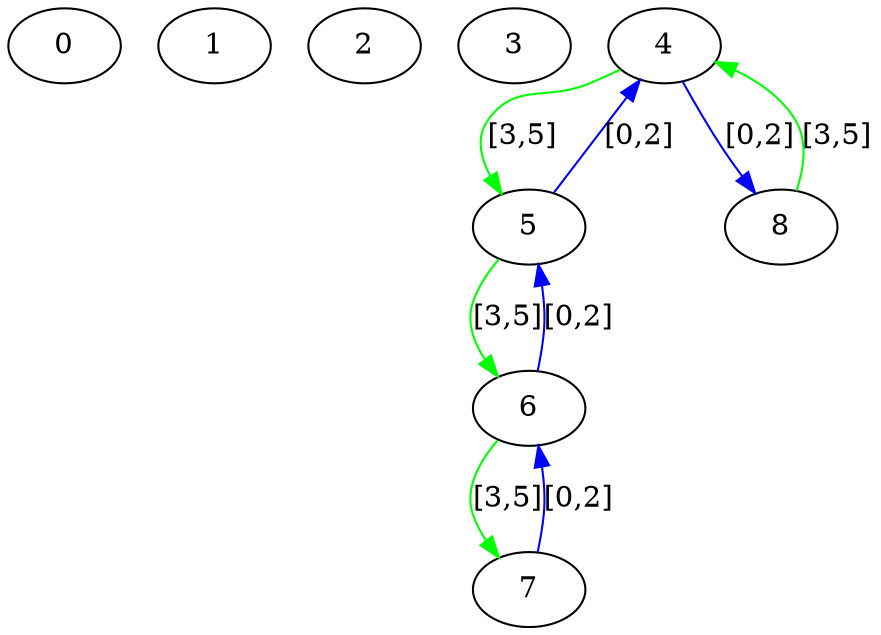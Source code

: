 digraph  {
0 [Country="United States", Internal=1, Latitude="42.37843", Longitude="-71.11644", label=0];
1 [Country="United States", Internal=1, Latitude="37.45383", Longitude="-122.18219", label=1];
2 [Country="United States", Internal=1, Latitude="34.42083", Longitude="-119.69819", label=2];
3 [Country="United States", Internal=1, Latitude="34.05223", Longitude="-118.24368", label=3];
4 [Country="United States", Internal=1, Latitude="34.01945", Longitude="-118.49119", label=4];
5 [Country="United States", Internal=1, Latitude="34.01945", Longitude="-118.49119", label=5];
6 [Country="United States", Internal=1, Latitude="40.76078", Longitude="-111.89105", label=6];
7 [Country="United States", Internal=1, Latitude="42.35954", Longitude="-71.09172", label=7];
8 [Country="United States", Internal=1, Latitude="42.3751", Longitude="-71.10561", label=8];
4 -> 8  [color=blue, key=0, label="[0,2]"];
4 -> 5  [color=green, key=0, label="[3,5]"];
5 -> 4  [color=blue, key=0, label="[0,2]"];
5 -> 6  [color=green, key=0, label="[3,5]"];
6 -> 5  [color=blue, key=0, label="[0,2]"];
6 -> 7  [color=green, key=0, label="[3,5]"];
7 -> 6  [color=blue, key=0, label="[0,2]"];
8 -> 4  [color=green, key=0, label="[3,5]"];
}
